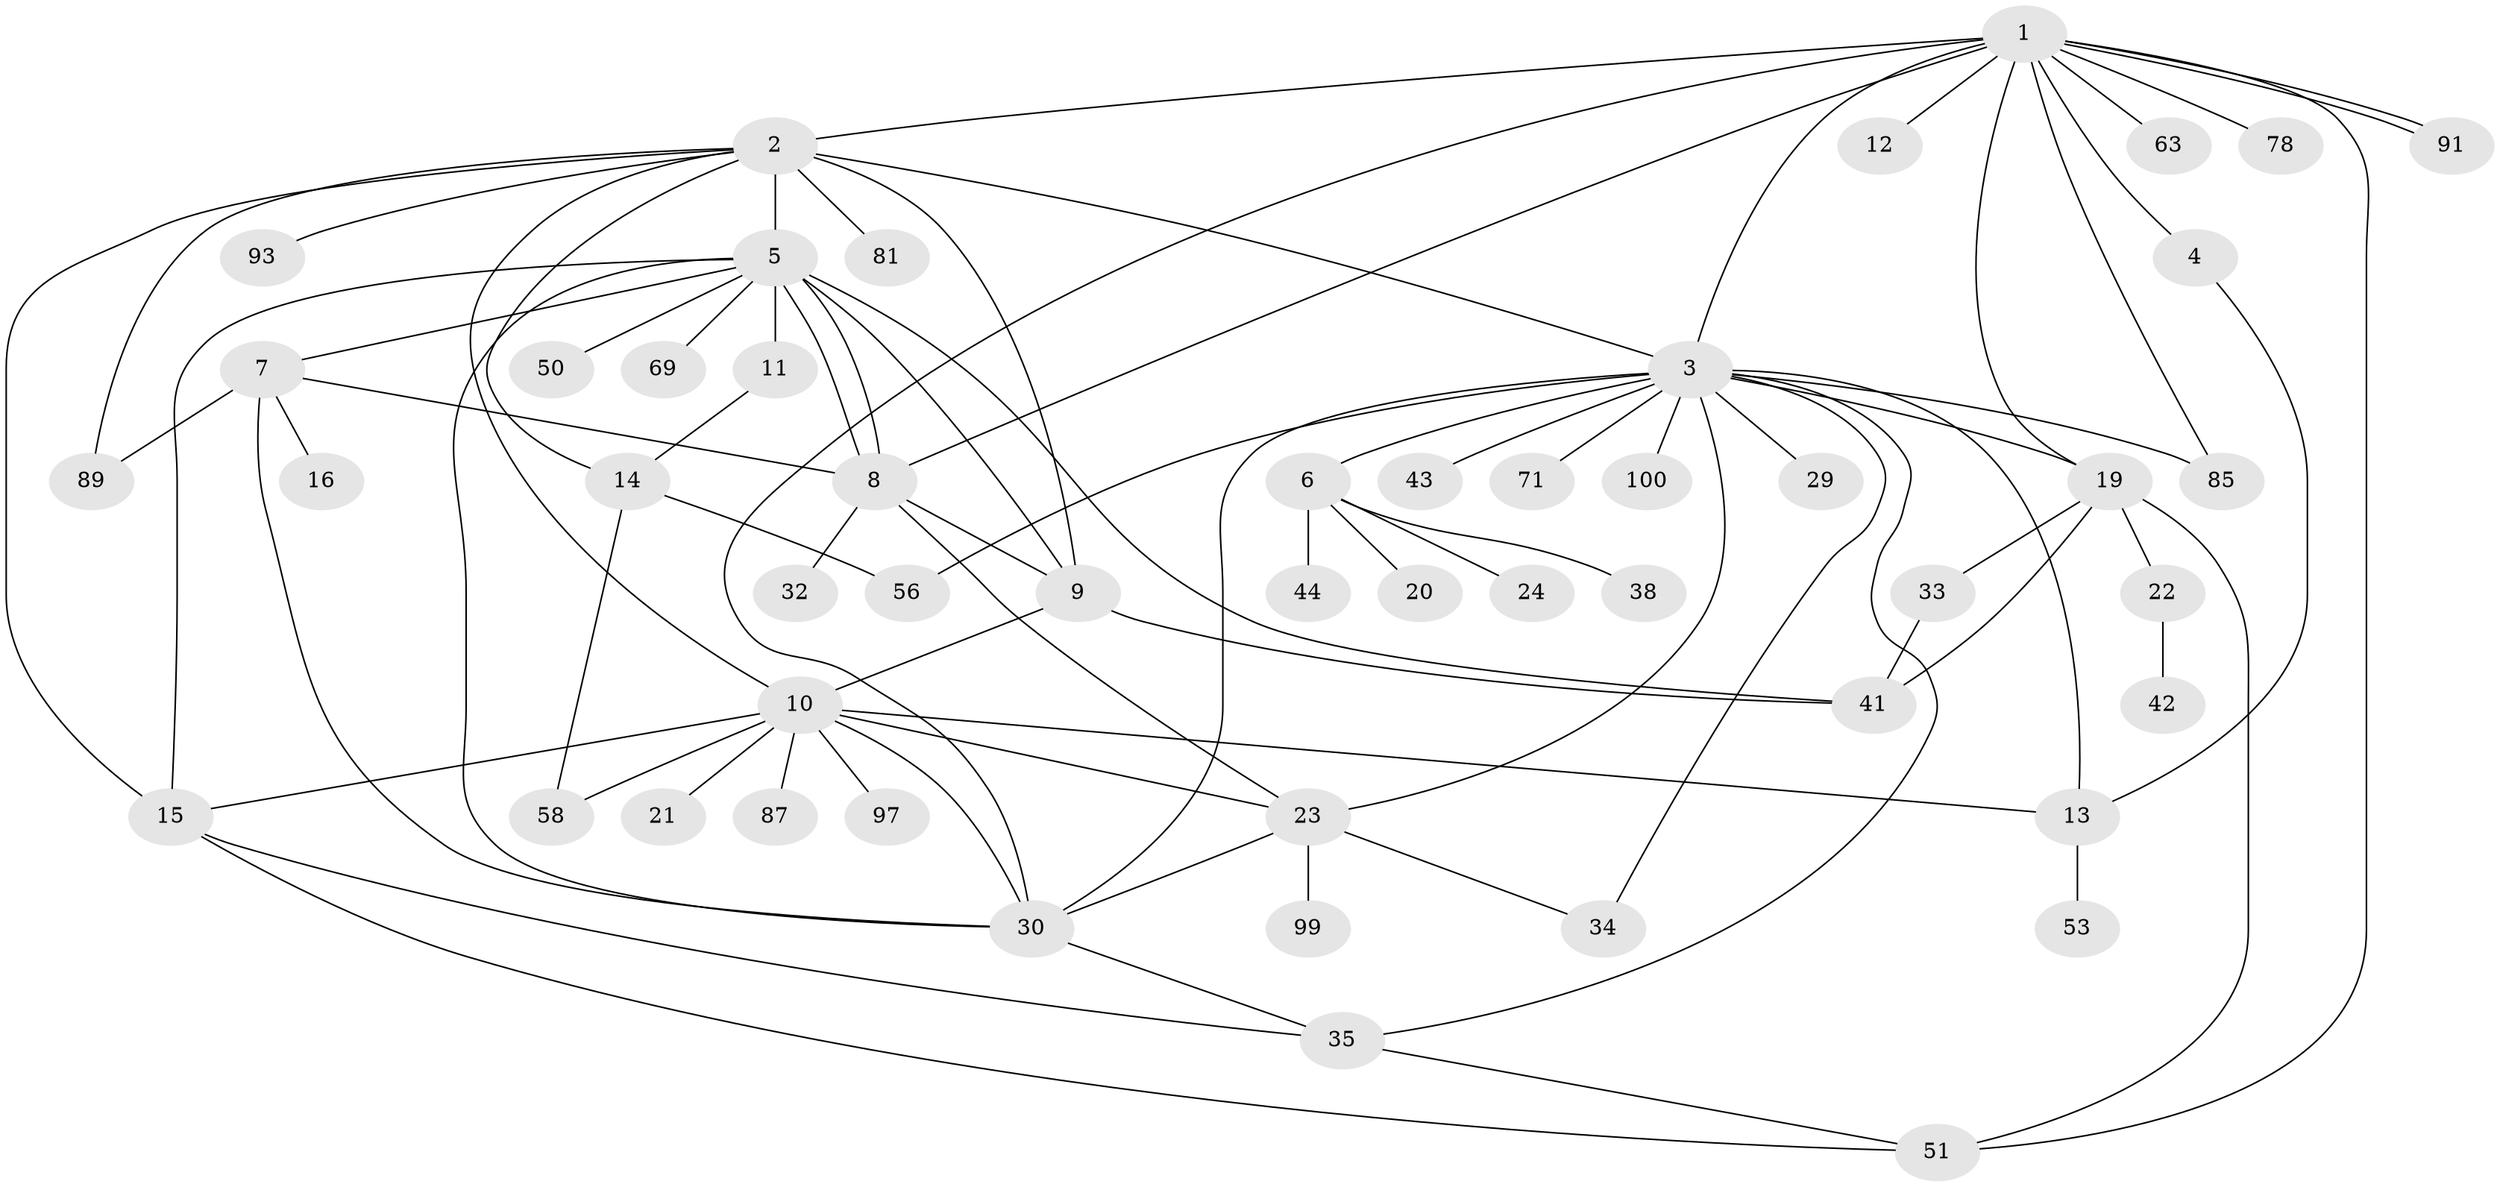 // original degree distribution, {13: 0.00980392156862745, 12: 0.00980392156862745, 16: 0.00980392156862745, 2: 0.23529411764705882, 11: 0.00980392156862745, 5: 0.058823529411764705, 9: 0.00980392156862745, 4: 0.08823529411764706, 1: 0.4411764705882353, 7: 0.029411764705882353, 3: 0.06862745098039216, 6: 0.029411764705882353}
// Generated by graph-tools (version 1.1) at 2025/18/03/04/25 18:18:13]
// undirected, 51 vertices, 84 edges
graph export_dot {
graph [start="1"]
  node [color=gray90,style=filled];
  1;
  2;
  3 [super="+45"];
  4;
  5 [super="+66+18"];
  6;
  7;
  8;
  9 [super="+75+98+25"];
  10 [super="+27+17"];
  11 [super="+39+76"];
  12;
  13 [super="+40+79"];
  14 [super="+47+74"];
  15 [super="+28+57+60"];
  16 [super="+92+26"];
  19 [super="+48+65"];
  20;
  21 [super="+101"];
  22;
  23 [super="+31"];
  24 [super="+67"];
  29;
  30 [super="+90+59+54"];
  32;
  33;
  34;
  35 [super="+68"];
  38;
  41 [super="+46+86"];
  42;
  43;
  44;
  50;
  51 [super="+94+62+64"];
  53;
  56;
  58;
  63;
  69;
  71;
  78;
  81;
  85;
  87;
  89;
  91;
  93;
  97;
  99;
  100;
  1 -- 2;
  1 -- 3;
  1 -- 4;
  1 -- 8;
  1 -- 12;
  1 -- 30;
  1 -- 63;
  1 -- 78;
  1 -- 85;
  1 -- 91;
  1 -- 91;
  1 -- 19;
  1 -- 51;
  2 -- 3 [weight=2];
  2 -- 5 [weight=2];
  2 -- 9;
  2 -- 10;
  2 -- 14;
  2 -- 15;
  2 -- 81;
  2 -- 89;
  2 -- 93;
  3 -- 6;
  3 -- 13;
  3 -- 19;
  3 -- 29;
  3 -- 34;
  3 -- 35;
  3 -- 43;
  3 -- 56;
  3 -- 71;
  3 -- 85;
  3 -- 100;
  3 -- 30;
  3 -- 23;
  4 -- 13;
  5 -- 7;
  5 -- 8 [weight=3];
  5 -- 8;
  5 -- 11;
  5 -- 50;
  5 -- 9;
  5 -- 30;
  5 -- 41;
  5 -- 69;
  5 -- 15;
  6 -- 20;
  6 -- 24;
  6 -- 38;
  6 -- 44;
  7 -- 8;
  7 -- 16;
  7 -- 89;
  7 -- 30;
  8 -- 9;
  8 -- 23;
  8 -- 32;
  9 -- 41;
  9 -- 10;
  10 -- 87;
  10 -- 97;
  10 -- 15;
  10 -- 21;
  10 -- 23;
  10 -- 58;
  10 -- 30;
  10 -- 13;
  11 -- 14;
  13 -- 53;
  14 -- 58;
  14 -- 56;
  15 -- 35;
  15 -- 51;
  19 -- 22;
  19 -- 33;
  19 -- 51;
  19 -- 41;
  22 -- 42;
  23 -- 34;
  23 -- 99;
  23 -- 30;
  30 -- 35;
  33 -- 41;
  35 -- 51;
}
